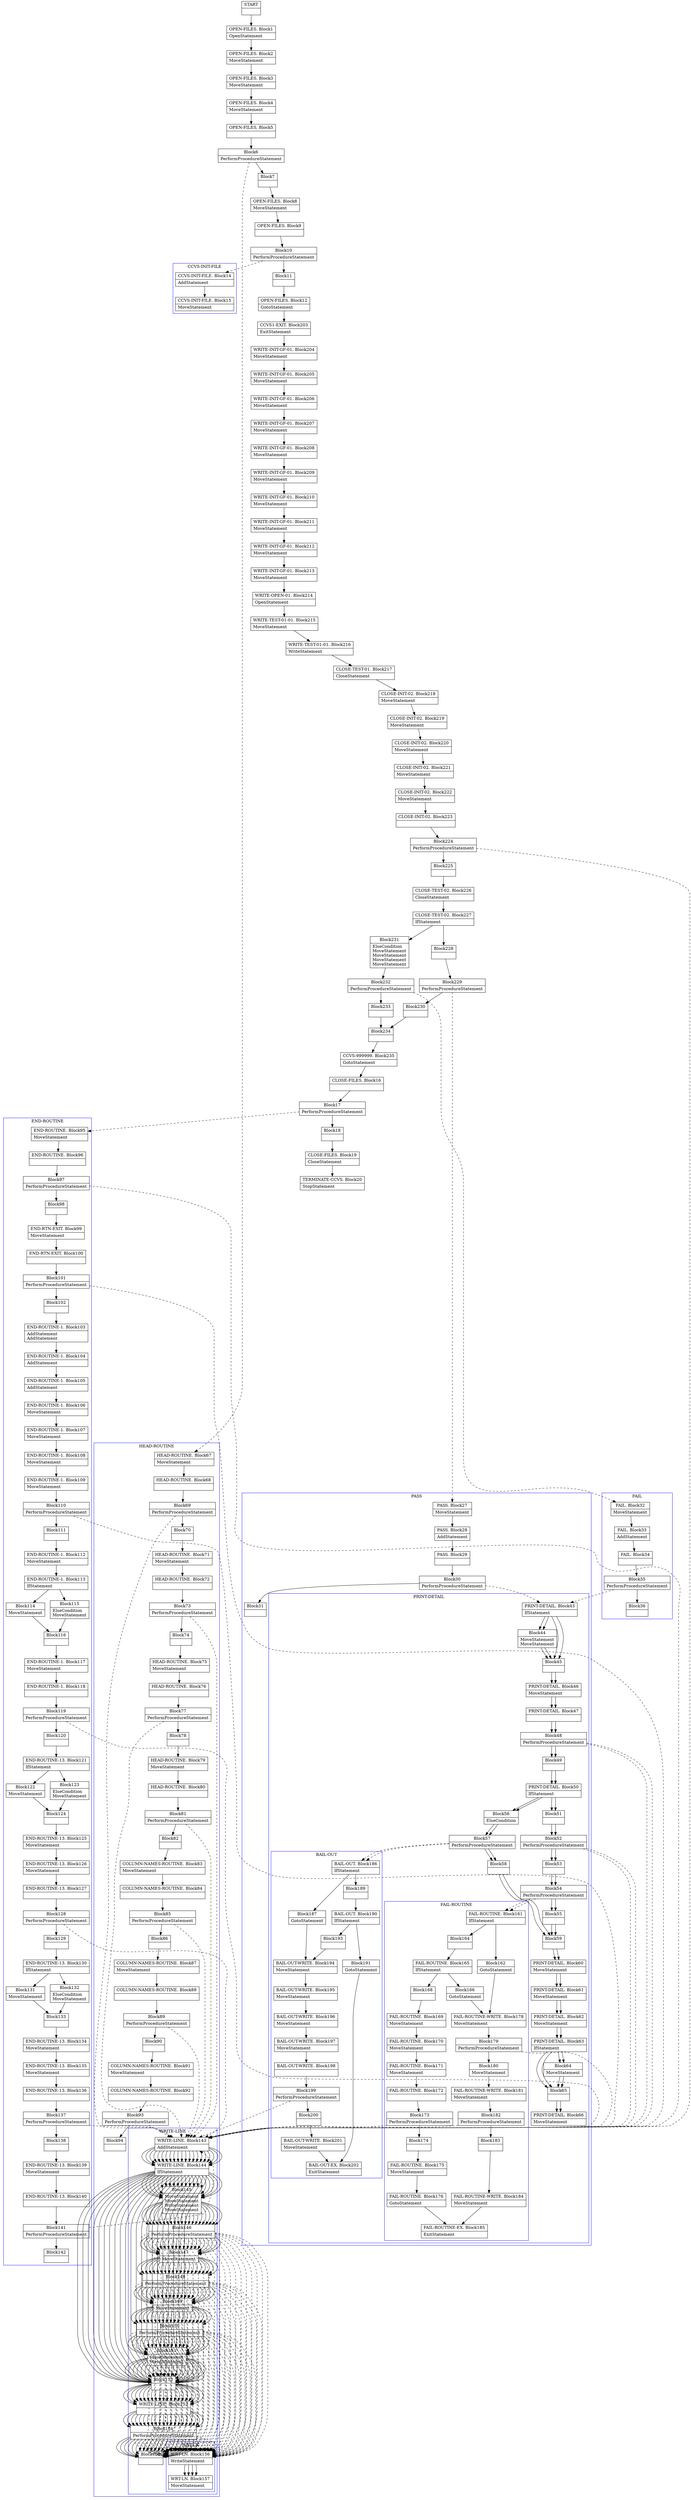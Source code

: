 digraph Cfg {
compound=true;
node [
shape = "record"
]

edge [
arrowtail = "empty"
]
Block0 [
label = "{START|}"
]
Block1 [
label = "{OPEN-FILES. Block1|OpenStatement\l}"
]
Block2 [
label = "{OPEN-FILES. Block2|MoveStatement\l}"
]
Block3 [
label = "{OPEN-FILES. Block3|MoveStatement\l}"
]
Block4 [
label = "{OPEN-FILES. Block4|MoveStatement\l}"
]
Block5 [
label = "{OPEN-FILES. Block5|}"
]
Block6 [
label = "{Block6|PerformProcedureStatement\l}"
]
subgraph cluster_1{
color = blue;
label = "HEAD-ROUTINE";
Block67 [
label = "{HEAD-ROUTINE. Block67|MoveStatement\l}"
]
Block68 [
label = "{HEAD-ROUTINE. Block68|}"
]
Block69 [
label = "{Block69|PerformProcedureStatement\l}"
]
subgraph cluster_12{
color = blue;
label = "WRITE-LINE";
Block143 [
label = "{WRITE-LINE. Block143|AddStatement\l}"
]
Block144 [
label = "{WRITE-LINE. Block144|IfStatement\l}"
]
Block145 [
label = "{Block145|MoveStatement\lMoveStatement\lWriteStatement\lMoveStatement\l}"
]
Block146 [
label = "{Block146|PerformProcedureStatement\l}"
]
subgraph cluster_26{
color = blue;
label = "WRT-LN";
Block156 [
label = "{WRT-LN. Block156|WriteStatement\l}"
]
Block157 [
label = "{WRT-LN. Block157|MoveStatement\l}"
]
Block156 -> Block157

}
Block146 -> Block156 [style=dashed]

Block147 [
label = "{Block147|MoveStatement\l}"
]
Block148 [
label = "{Block148|PerformProcedureStatement\l}"
]
subgraph cluster_27{
color = blue;
label = "WRT-LN";
Block156 [
label = "{WRT-LN. Block156|WriteStatement\l}"
]
Block157 [
label = "{WRT-LN. Block157|MoveStatement\l}"
]
Block156 -> Block157

}
Block148 -> Block156 [style=dashed]

Block149 [
label = "{Block149|MoveStatement\l}"
]
Block150 [
label = "{Block150|PerformProcedureStatement\l}"
]
subgraph cluster_28{
color = blue;
label = "WRT-LN";
Block156 [
label = "{WRT-LN. Block156|WriteStatement\l}"
]
Block157 [
label = "{WRT-LN. Block157|MoveStatement\l}"
]
Block156 -> Block157

}
Block150 -> Block156 [style=dashed]

Block151 [
label = "{Block151|MoveStatement\lMoveStatement\l}"
]
Block152 [
label = "{Block152|}"
]
Block153 [
label = "{WRITE-LINE. Block153|}"
]
Block154 [
label = "{Block154|PerformProcedureStatement\l}"
]
subgraph cluster_29{
color = blue;
label = "WRT-LN";
Block156 [
label = "{WRT-LN. Block156|WriteStatement\l}"
]
Block157 [
label = "{WRT-LN. Block157|MoveStatement\l}"
]
Block156 -> Block157

}
Block154 -> Block156 [style=dashed]

Block155 [
label = "{Block155|}"
]
Block143 -> Block144
Block144 -> Block145
Block144 -> Block152
Block145 -> Block146
Block146 -> Block147
Block147 -> Block148
Block148 -> Block149
Block149 -> Block150
Block150 -> Block151
Block151 -> Block152
Block152 -> Block153
Block153 -> Block154
Block154 -> Block155

}
Block69 -> Block143 [style=dashed]

Block70 [
label = "{Block70|}"
]
Block71 [
label = "{HEAD-ROUTINE. Block71|MoveStatement\l}"
]
Block72 [
label = "{HEAD-ROUTINE. Block72|}"
]
Block73 [
label = "{Block73|PerformProcedureStatement\l}"
]
subgraph cluster_13{
color = blue;
label = "WRITE-LINE";
Block143 [
label = "{WRITE-LINE. Block143|AddStatement\l}"
]
Block144 [
label = "{WRITE-LINE. Block144|IfStatement\l}"
]
Block145 [
label = "{Block145|MoveStatement\lMoveStatement\lWriteStatement\lMoveStatement\l}"
]
Block146 [
label = "{Block146|PerformProcedureStatement\l}"
]
Block146 -> Block156 [style=dashed]

Block147 [
label = "{Block147|MoveStatement\l}"
]
Block148 [
label = "{Block148|PerformProcedureStatement\l}"
]
Block148 -> Block156 [style=dashed]

Block149 [
label = "{Block149|MoveStatement\l}"
]
Block150 [
label = "{Block150|PerformProcedureStatement\l}"
]
Block150 -> Block156 [style=dashed]

Block151 [
label = "{Block151|MoveStatement\lMoveStatement\l}"
]
Block152 [
label = "{Block152|}"
]
Block153 [
label = "{WRITE-LINE. Block153|}"
]
Block154 [
label = "{Block154|PerformProcedureStatement\l}"
]
Block154 -> Block156 [style=dashed]

Block155 [
label = "{Block155|}"
]
Block143 -> Block144
Block144 -> Block145
Block144 -> Block152
Block145 -> Block146
Block146 -> Block147
Block147 -> Block148
Block148 -> Block149
Block149 -> Block150
Block150 -> Block151
Block151 -> Block152
Block152 -> Block153
Block153 -> Block154
Block154 -> Block155

}
Block73 -> Block143 [style=dashed]

Block74 [
label = "{Block74|}"
]
Block75 [
label = "{HEAD-ROUTINE. Block75|MoveStatement\l}"
]
Block76 [
label = "{HEAD-ROUTINE. Block76|}"
]
Block77 [
label = "{Block77|PerformProcedureStatement\l}"
]
subgraph cluster_14{
color = blue;
label = "WRITE-LINE";
Block143 [
label = "{WRITE-LINE. Block143|AddStatement\l}"
]
Block144 [
label = "{WRITE-LINE. Block144|IfStatement\l}"
]
Block145 [
label = "{Block145|MoveStatement\lMoveStatement\lWriteStatement\lMoveStatement\l}"
]
Block146 [
label = "{Block146|PerformProcedureStatement\l}"
]
Block146 -> Block156 [style=dashed]

Block147 [
label = "{Block147|MoveStatement\l}"
]
Block148 [
label = "{Block148|PerformProcedureStatement\l}"
]
Block148 -> Block156 [style=dashed]

Block149 [
label = "{Block149|MoveStatement\l}"
]
Block150 [
label = "{Block150|PerformProcedureStatement\l}"
]
Block150 -> Block156 [style=dashed]

Block151 [
label = "{Block151|MoveStatement\lMoveStatement\l}"
]
Block152 [
label = "{Block152|}"
]
Block153 [
label = "{WRITE-LINE. Block153|}"
]
Block154 [
label = "{Block154|PerformProcedureStatement\l}"
]
Block154 -> Block156 [style=dashed]

Block155 [
label = "{Block155|}"
]
Block143 -> Block144
Block144 -> Block145
Block144 -> Block152
Block145 -> Block146
Block146 -> Block147
Block147 -> Block148
Block148 -> Block149
Block149 -> Block150
Block150 -> Block151
Block151 -> Block152
Block152 -> Block153
Block153 -> Block154
Block154 -> Block155

}
Block77 -> Block143 [style=dashed]

Block78 [
label = "{Block78|}"
]
Block79 [
label = "{HEAD-ROUTINE. Block79|MoveStatement\l}"
]
Block80 [
label = "{HEAD-ROUTINE. Block80|}"
]
Block81 [
label = "{Block81|PerformProcedureStatement\l}"
]
subgraph cluster_15{
color = blue;
label = "WRITE-LINE";
Block143 [
label = "{WRITE-LINE. Block143|AddStatement\l}"
]
Block144 [
label = "{WRITE-LINE. Block144|IfStatement\l}"
]
Block145 [
label = "{Block145|MoveStatement\lMoveStatement\lWriteStatement\lMoveStatement\l}"
]
Block146 [
label = "{Block146|PerformProcedureStatement\l}"
]
Block146 -> Block156 [style=dashed]

Block147 [
label = "{Block147|MoveStatement\l}"
]
Block148 [
label = "{Block148|PerformProcedureStatement\l}"
]
Block148 -> Block156 [style=dashed]

Block149 [
label = "{Block149|MoveStatement\l}"
]
Block150 [
label = "{Block150|PerformProcedureStatement\l}"
]
Block150 -> Block156 [style=dashed]

Block151 [
label = "{Block151|MoveStatement\lMoveStatement\l}"
]
Block152 [
label = "{Block152|}"
]
Block153 [
label = "{WRITE-LINE. Block153|}"
]
Block154 [
label = "{Block154|PerformProcedureStatement\l}"
]
Block154 -> Block156 [style=dashed]

Block155 [
label = "{Block155|}"
]
Block143 -> Block144
Block144 -> Block145
Block144 -> Block152
Block145 -> Block146
Block146 -> Block147
Block147 -> Block148
Block148 -> Block149
Block149 -> Block150
Block150 -> Block151
Block151 -> Block152
Block152 -> Block153
Block153 -> Block154
Block154 -> Block155

}
Block81 -> Block143 [style=dashed]

Block82 [
label = "{Block82|}"
]
Block83 [
label = "{COLUMN-NAMES-ROUTINE. Block83|MoveStatement\l}"
]
Block84 [
label = "{COLUMN-NAMES-ROUTINE. Block84|}"
]
Block85 [
label = "{Block85|PerformProcedureStatement\l}"
]
subgraph cluster_16{
color = blue;
label = "WRITE-LINE";
Block143 [
label = "{WRITE-LINE. Block143|AddStatement\l}"
]
Block144 [
label = "{WRITE-LINE. Block144|IfStatement\l}"
]
Block145 [
label = "{Block145|MoveStatement\lMoveStatement\lWriteStatement\lMoveStatement\l}"
]
Block146 [
label = "{Block146|PerformProcedureStatement\l}"
]
Block146 -> Block156 [style=dashed]

Block147 [
label = "{Block147|MoveStatement\l}"
]
Block148 [
label = "{Block148|PerformProcedureStatement\l}"
]
Block148 -> Block156 [style=dashed]

Block149 [
label = "{Block149|MoveStatement\l}"
]
Block150 [
label = "{Block150|PerformProcedureStatement\l}"
]
Block150 -> Block156 [style=dashed]

Block151 [
label = "{Block151|MoveStatement\lMoveStatement\l}"
]
Block152 [
label = "{Block152|}"
]
Block153 [
label = "{WRITE-LINE. Block153|}"
]
Block154 [
label = "{Block154|PerformProcedureStatement\l}"
]
Block154 -> Block156 [style=dashed]

Block155 [
label = "{Block155|}"
]
Block143 -> Block144
Block144 -> Block145
Block144 -> Block152
Block145 -> Block146
Block146 -> Block147
Block147 -> Block148
Block148 -> Block149
Block149 -> Block150
Block150 -> Block151
Block151 -> Block152
Block152 -> Block153
Block153 -> Block154
Block154 -> Block155

}
Block85 -> Block143 [style=dashed]

Block86 [
label = "{Block86|}"
]
Block87 [
label = "{COLUMN-NAMES-ROUTINE. Block87|MoveStatement\l}"
]
Block88 [
label = "{COLUMN-NAMES-ROUTINE. Block88|}"
]
Block89 [
label = "{Block89|PerformProcedureStatement\l}"
]
subgraph cluster_17{
color = blue;
label = "WRITE-LINE";
Block143 [
label = "{WRITE-LINE. Block143|AddStatement\l}"
]
Block144 [
label = "{WRITE-LINE. Block144|IfStatement\l}"
]
Block145 [
label = "{Block145|MoveStatement\lMoveStatement\lWriteStatement\lMoveStatement\l}"
]
Block146 [
label = "{Block146|PerformProcedureStatement\l}"
]
Block146 -> Block156 [style=dashed]

Block147 [
label = "{Block147|MoveStatement\l}"
]
Block148 [
label = "{Block148|PerformProcedureStatement\l}"
]
Block148 -> Block156 [style=dashed]

Block149 [
label = "{Block149|MoveStatement\l}"
]
Block150 [
label = "{Block150|PerformProcedureStatement\l}"
]
Block150 -> Block156 [style=dashed]

Block151 [
label = "{Block151|MoveStatement\lMoveStatement\l}"
]
Block152 [
label = "{Block152|}"
]
Block153 [
label = "{WRITE-LINE. Block153|}"
]
Block154 [
label = "{Block154|PerformProcedureStatement\l}"
]
Block154 -> Block156 [style=dashed]

Block155 [
label = "{Block155|}"
]
Block143 -> Block144
Block144 -> Block145
Block144 -> Block152
Block145 -> Block146
Block146 -> Block147
Block147 -> Block148
Block148 -> Block149
Block149 -> Block150
Block150 -> Block151
Block151 -> Block152
Block152 -> Block153
Block153 -> Block154
Block154 -> Block155

}
Block89 -> Block143 [style=dashed]

Block90 [
label = "{Block90|}"
]
Block91 [
label = "{COLUMN-NAMES-ROUTINE. Block91|MoveStatement\l}"
]
Block92 [
label = "{COLUMN-NAMES-ROUTINE. Block92|}"
]
Block93 [
label = "{Block93|PerformProcedureStatement\l}"
]
subgraph cluster_18{
color = blue;
label = "WRITE-LINE";
Block143 [
label = "{WRITE-LINE. Block143|AddStatement\l}"
]
Block144 [
label = "{WRITE-LINE. Block144|IfStatement\l}"
]
Block145 [
label = "{Block145|MoveStatement\lMoveStatement\lWriteStatement\lMoveStatement\l}"
]
Block146 [
label = "{Block146|PerformProcedureStatement\l}"
]
Block146 -> Block156 [style=dashed]

Block147 [
label = "{Block147|MoveStatement\l}"
]
Block148 [
label = "{Block148|PerformProcedureStatement\l}"
]
Block148 -> Block156 [style=dashed]

Block149 [
label = "{Block149|MoveStatement\l}"
]
Block150 [
label = "{Block150|PerformProcedureStatement\l}"
]
Block150 -> Block156 [style=dashed]

Block151 [
label = "{Block151|MoveStatement\lMoveStatement\l}"
]
Block152 [
label = "{Block152|}"
]
Block153 [
label = "{WRITE-LINE. Block153|}"
]
Block154 [
label = "{Block154|PerformProcedureStatement\l}"
]
Block154 -> Block156 [style=dashed]

Block155 [
label = "{Block155|}"
]
Block143 -> Block144
Block144 -> Block145
Block144 -> Block152
Block145 -> Block146
Block146 -> Block147
Block147 -> Block148
Block148 -> Block149
Block149 -> Block150
Block150 -> Block151
Block151 -> Block152
Block152 -> Block153
Block153 -> Block154
Block154 -> Block155

}
Block93 -> Block143 [style=dashed]

Block94 [
label = "{Block94|}"
]
Block67 -> Block68
Block68 -> Block69
Block69 -> Block70
Block70 -> Block71
Block71 -> Block72
Block72 -> Block73
Block73 -> Block74
Block74 -> Block75
Block75 -> Block76
Block76 -> Block77
Block77 -> Block78
Block78 -> Block79
Block79 -> Block80
Block80 -> Block81
Block81 -> Block82
Block82 -> Block83
Block83 -> Block84
Block84 -> Block85
Block85 -> Block86
Block86 -> Block87
Block87 -> Block88
Block88 -> Block89
Block89 -> Block90
Block90 -> Block91
Block91 -> Block92
Block92 -> Block93
Block93 -> Block94

}
Block6 -> Block67 [style=dashed]

Block7 [
label = "{Block7|}"
]
Block8 [
label = "{OPEN-FILES. Block8|MoveStatement\l}"
]
Block9 [
label = "{OPEN-FILES. Block9|}"
]
Block10 [
label = "{Block10|PerformProcedureStatement\l}"
]
subgraph cluster_2{
color = blue;
label = "CCVS-INIT-FILE";
Block14 [
label = "{CCVS-INIT-FILE. Block14|AddStatement\l}"
]
Block15 [
label = "{CCVS-INIT-FILE. Block15|MoveStatement\l}"
]
Block14 -> Block15

}
Block10 -> Block14 [style=dashed]

Block11 [
label = "{Block11|}"
]
Block12 [
label = "{OPEN-FILES. Block12|GotoStatement\l}"
]
Block203 [
label = "{CCVS1-EXIT. Block203|ExitStatement\l}"
]
Block204 [
label = "{WRITE-INIT-GF-01. Block204|MoveStatement\l}"
]
Block205 [
label = "{WRITE-INIT-GF-01. Block205|MoveStatement\l}"
]
Block206 [
label = "{WRITE-INIT-GF-01. Block206|MoveStatement\l}"
]
Block207 [
label = "{WRITE-INIT-GF-01. Block207|MoveStatement\l}"
]
Block208 [
label = "{WRITE-INIT-GF-01. Block208|MoveStatement\l}"
]
Block209 [
label = "{WRITE-INIT-GF-01. Block209|MoveStatement\l}"
]
Block210 [
label = "{WRITE-INIT-GF-01. Block210|MoveStatement\l}"
]
Block211 [
label = "{WRITE-INIT-GF-01. Block211|MoveStatement\l}"
]
Block212 [
label = "{WRITE-INIT-GF-01. Block212|MoveStatement\l}"
]
Block213 [
label = "{WRITE-INIT-GF-01. Block213|MoveStatement\l}"
]
Block214 [
label = "{WRITE-OPEN-01. Block214|OpenStatement\l}"
]
Block215 [
label = "{WRITE-TEST-01-01. Block215|MoveStatement\l}"
]
Block216 [
label = "{WRITE-TEST-01-01. Block216|WriteStatement\l}"
]
Block217 [
label = "{CLOSE-TEST-01. Block217|CloseStatement\l}"
]
Block218 [
label = "{CLOSE-INIT-02. Block218|MoveStatement\l}"
]
Block219 [
label = "{CLOSE-INIT-02. Block219|MoveStatement\l}"
]
Block220 [
label = "{CLOSE-INIT-02. Block220|MoveStatement\l}"
]
Block221 [
label = "{CLOSE-INIT-02. Block221|MoveStatement\l}"
]
Block222 [
label = "{CLOSE-INIT-02. Block222|MoveStatement\l}"
]
Block223 [
label = "{CLOSE-INIT-02. Block223|}"
]
Block224 [
label = "{Block224|PerformProcedureStatement\l}"
]
subgraph cluster_35{
color = blue;
label = "WRITE-LINE";
Block143 [
label = "{WRITE-LINE. Block143|AddStatement\l}"
]
Block144 [
label = "{WRITE-LINE. Block144|IfStatement\l}"
]
Block145 [
label = "{Block145|MoveStatement\lMoveStatement\lWriteStatement\lMoveStatement\l}"
]
Block146 [
label = "{Block146|PerformProcedureStatement\l}"
]
Block146 -> Block156 [style=dashed]

Block147 [
label = "{Block147|MoveStatement\l}"
]
Block148 [
label = "{Block148|PerformProcedureStatement\l}"
]
Block148 -> Block156 [style=dashed]

Block149 [
label = "{Block149|MoveStatement\l}"
]
Block150 [
label = "{Block150|PerformProcedureStatement\l}"
]
Block150 -> Block156 [style=dashed]

Block151 [
label = "{Block151|MoveStatement\lMoveStatement\l}"
]
Block152 [
label = "{Block152|}"
]
Block153 [
label = "{WRITE-LINE. Block153|}"
]
Block154 [
label = "{Block154|PerformProcedureStatement\l}"
]
Block154 -> Block156 [style=dashed]

Block155 [
label = "{Block155|}"
]
Block143 -> Block144
Block144 -> Block145
Block144 -> Block152
Block145 -> Block146
Block146 -> Block147
Block147 -> Block148
Block148 -> Block149
Block149 -> Block150
Block150 -> Block151
Block151 -> Block152
Block152 -> Block153
Block153 -> Block154
Block154 -> Block155

}
Block224 -> Block143 [style=dashed]

Block225 [
label = "{Block225|}"
]
Block226 [
label = "{CLOSE-TEST-02. Block226|CloseStatement\l}"
]
Block227 [
label = "{CLOSE-TEST-02. Block227|IfStatement\l}"
]
Block228 [
label = "{Block228|}"
]
Block229 [
label = "{Block229|PerformProcedureStatement\l}"
]
subgraph cluster_36{
color = blue;
label = "PASS";
Block27 [
label = "{PASS. Block27|MoveStatement\l}"
]
Block28 [
label = "{PASS. Block28|AddStatement\l}"
]
Block29 [
label = "{PASS. Block29|}"
]
Block30 [
label = "{Block30|PerformProcedureStatement\l}"
]
subgraph cluster_5{
color = blue;
label = "PRINT-DETAIL";
Block43 [
label = "{PRINT-DETAIL. Block43|IfStatement\l}"
]
Block44 [
label = "{Block44|MoveStatement\lMoveStatement\l}"
]
Block45 [
label = "{Block45|}"
]
Block46 [
label = "{PRINT-DETAIL. Block46|MoveStatement\l}"
]
Block47 [
label = "{PRINT-DETAIL. Block47|}"
]
Block48 [
label = "{Block48|PerformProcedureStatement\l}"
]
subgraph cluster_8{
color = blue;
label = "WRITE-LINE";
Block143 [
label = "{WRITE-LINE. Block143|AddStatement\l}"
]
Block144 [
label = "{WRITE-LINE. Block144|IfStatement\l}"
]
Block145 [
label = "{Block145|MoveStatement\lMoveStatement\lWriteStatement\lMoveStatement\l}"
]
Block146 [
label = "{Block146|PerformProcedureStatement\l}"
]
Block146 -> Block156 [style=dashed]

Block147 [
label = "{Block147|MoveStatement\l}"
]
Block148 [
label = "{Block148|PerformProcedureStatement\l}"
]
Block148 -> Block156 [style=dashed]

Block149 [
label = "{Block149|MoveStatement\l}"
]
Block150 [
label = "{Block150|PerformProcedureStatement\l}"
]
Block150 -> Block156 [style=dashed]

Block151 [
label = "{Block151|MoveStatement\lMoveStatement\l}"
]
Block152 [
label = "{Block152|}"
]
Block153 [
label = "{WRITE-LINE. Block153|}"
]
Block154 [
label = "{Block154|PerformProcedureStatement\l}"
]
Block154 -> Block156 [style=dashed]

Block155 [
label = "{Block155|}"
]
Block143 -> Block144
Block144 -> Block145
Block144 -> Block152
Block145 -> Block146
Block146 -> Block147
Block147 -> Block148
Block148 -> Block149
Block149 -> Block150
Block150 -> Block151
Block151 -> Block152
Block152 -> Block153
Block153 -> Block154
Block154 -> Block155

}
Block48 -> Block143 [style=dashed]

Block49 [
label = "{Block49|}"
]
Block50 [
label = "{PRINT-DETAIL. Block50|IfStatement\l}"
]
Block51 [
label = "{Block51|}"
]
Block52 [
label = "{Block52|PerformProcedureStatement\l}"
]
subgraph cluster_9{
color = blue;
label = "WRITE-LINE";
Block143 [
label = "{WRITE-LINE. Block143|AddStatement\l}"
]
Block144 [
label = "{WRITE-LINE. Block144|IfStatement\l}"
]
Block145 [
label = "{Block145|MoveStatement\lMoveStatement\lWriteStatement\lMoveStatement\l}"
]
Block146 [
label = "{Block146|PerformProcedureStatement\l}"
]
Block146 -> Block156 [style=dashed]

Block147 [
label = "{Block147|MoveStatement\l}"
]
Block148 [
label = "{Block148|PerformProcedureStatement\l}"
]
Block148 -> Block156 [style=dashed]

Block149 [
label = "{Block149|MoveStatement\l}"
]
Block150 [
label = "{Block150|PerformProcedureStatement\l}"
]
Block150 -> Block156 [style=dashed]

Block151 [
label = "{Block151|MoveStatement\lMoveStatement\l}"
]
Block152 [
label = "{Block152|}"
]
Block153 [
label = "{WRITE-LINE. Block153|}"
]
Block154 [
label = "{Block154|PerformProcedureStatement\l}"
]
Block154 -> Block156 [style=dashed]

Block155 [
label = "{Block155|}"
]
Block143 -> Block144
Block144 -> Block145
Block144 -> Block152
Block145 -> Block146
Block146 -> Block147
Block147 -> Block148
Block148 -> Block149
Block149 -> Block150
Block150 -> Block151
Block151 -> Block152
Block152 -> Block153
Block153 -> Block154
Block154 -> Block155

}
Block52 -> Block143 [style=dashed]

Block53 [
label = "{Block53|}"
]
Block54 [
label = "{Block54|PerformProcedureStatement\l}"
]
subgraph cluster_10{
color = blue;
label = "FAIL-ROUTINE";
Block161 [
label = "{FAIL-ROUTINE. Block161|IfStatement\l}"
]
Block162 [
label = "{Block162|GotoStatement\l}"
]
Block178 [
label = "{FAIL-ROUTINE-WRITE. Block178|MoveStatement\l}"
]
Block179 [
label = "{Block179|PerformProcedureStatement\l}"
]
subgraph cluster_32{
color = blue;
label = "WRITE-LINE";
Block143 [
label = "{WRITE-LINE. Block143|AddStatement\l}"
]
Block144 [
label = "{WRITE-LINE. Block144|IfStatement\l}"
]
Block145 [
label = "{Block145|MoveStatement\lMoveStatement\lWriteStatement\lMoveStatement\l}"
]
Block146 [
label = "{Block146|PerformProcedureStatement\l}"
]
Block146 -> Block156 [style=dashed]

Block147 [
label = "{Block147|MoveStatement\l}"
]
Block148 [
label = "{Block148|PerformProcedureStatement\l}"
]
Block148 -> Block156 [style=dashed]

Block149 [
label = "{Block149|MoveStatement\l}"
]
Block150 [
label = "{Block150|PerformProcedureStatement\l}"
]
Block150 -> Block156 [style=dashed]

Block151 [
label = "{Block151|MoveStatement\lMoveStatement\l}"
]
Block152 [
label = "{Block152|}"
]
Block153 [
label = "{WRITE-LINE. Block153|}"
]
Block154 [
label = "{Block154|PerformProcedureStatement\l}"
]
Block154 -> Block156 [style=dashed]

Block155 [
label = "{Block155|}"
]
Block143 -> Block144
Block144 -> Block145
Block144 -> Block152
Block145 -> Block146
Block146 -> Block147
Block147 -> Block148
Block148 -> Block149
Block149 -> Block150
Block150 -> Block151
Block151 -> Block152
Block152 -> Block153
Block153 -> Block154
Block154 -> Block155

}
Block179 -> Block143 [style=dashed]

Block180 [
label = "{Block180|MoveStatement\l}"
]
Block181 [
label = "{FAIL-ROUTINE-WRITE. Block181|MoveStatement\l}"
]
Block182 [
label = "{Block182|PerformProcedureStatement\l}"
]
subgraph cluster_33{
color = blue;
label = "WRITE-LINE";
Block143 [
label = "{WRITE-LINE. Block143|AddStatement\l}"
]
Block144 [
label = "{WRITE-LINE. Block144|IfStatement\l}"
]
Block145 [
label = "{Block145|MoveStatement\lMoveStatement\lWriteStatement\lMoveStatement\l}"
]
Block146 [
label = "{Block146|PerformProcedureStatement\l}"
]
Block146 -> Block156 [style=dashed]

Block147 [
label = "{Block147|MoveStatement\l}"
]
Block148 [
label = "{Block148|PerformProcedureStatement\l}"
]
Block148 -> Block156 [style=dashed]

Block149 [
label = "{Block149|MoveStatement\l}"
]
Block150 [
label = "{Block150|PerformProcedureStatement\l}"
]
Block150 -> Block156 [style=dashed]

Block151 [
label = "{Block151|MoveStatement\lMoveStatement\l}"
]
Block152 [
label = "{Block152|}"
]
Block153 [
label = "{WRITE-LINE. Block153|}"
]
Block154 [
label = "{Block154|PerformProcedureStatement\l}"
]
Block154 -> Block156 [style=dashed]

Block155 [
label = "{Block155|}"
]
Block143 -> Block144
Block144 -> Block145
Block144 -> Block152
Block145 -> Block146
Block146 -> Block147
Block147 -> Block148
Block148 -> Block149
Block149 -> Block150
Block150 -> Block151
Block151 -> Block152
Block152 -> Block153
Block153 -> Block154
Block154 -> Block155

}
Block182 -> Block143 [style=dashed]

Block183 [
label = "{Block183|}"
]
Block184 [
label = "{FAIL-ROUTINE-WRITE. Block184|MoveStatement\l}"
]
Block185 [
label = "{FAIL-ROUTINE-EX. Block185|ExitStatement\l}"
]
Block164 [
label = "{Block164|}"
]
Block165 [
label = "{FAIL-ROUTINE. Block165|IfStatement\l}"
]
Block166 [
label = "{Block166|GotoStatement\l}"
]
Block168 [
label = "{Block168|}"
]
Block169 [
label = "{FAIL-ROUTINE. Block169|MoveStatement\l}"
]
Block170 [
label = "{FAIL-ROUTINE. Block170|MoveStatement\l}"
]
Block171 [
label = "{FAIL-ROUTINE. Block171|MoveStatement\l}"
]
Block172 [
label = "{FAIL-ROUTINE. Block172|}"
]
Block173 [
label = "{Block173|PerformProcedureStatement\l}"
]
subgraph cluster_31{
color = blue;
label = "WRITE-LINE";
Block143 [
label = "{WRITE-LINE. Block143|AddStatement\l}"
]
Block144 [
label = "{WRITE-LINE. Block144|IfStatement\l}"
]
Block145 [
label = "{Block145|MoveStatement\lMoveStatement\lWriteStatement\lMoveStatement\l}"
]
Block146 [
label = "{Block146|PerformProcedureStatement\l}"
]
Block146 -> Block156 [style=dashed]

Block147 [
label = "{Block147|MoveStatement\l}"
]
Block148 [
label = "{Block148|PerformProcedureStatement\l}"
]
Block148 -> Block156 [style=dashed]

Block149 [
label = "{Block149|MoveStatement\l}"
]
Block150 [
label = "{Block150|PerformProcedureStatement\l}"
]
Block150 -> Block156 [style=dashed]

Block151 [
label = "{Block151|MoveStatement\lMoveStatement\l}"
]
Block152 [
label = "{Block152|}"
]
Block153 [
label = "{WRITE-LINE. Block153|}"
]
Block154 [
label = "{Block154|PerformProcedureStatement\l}"
]
Block154 -> Block156 [style=dashed]

Block155 [
label = "{Block155|}"
]
Block143 -> Block144
Block144 -> Block145
Block144 -> Block152
Block145 -> Block146
Block146 -> Block147
Block147 -> Block148
Block148 -> Block149
Block149 -> Block150
Block150 -> Block151
Block151 -> Block152
Block152 -> Block153
Block153 -> Block154
Block154 -> Block155

}
Block173 -> Block143 [style=dashed]

Block174 [
label = "{Block174|}"
]
Block175 [
label = "{FAIL-ROUTINE. Block175|MoveStatement\l}"
]
Block176 [
label = "{FAIL-ROUTINE. Block176|GotoStatement\l}"
]
Block161 -> Block162
Block161 -> Block164
Block162 -> Block178
Block178 -> Block179
Block179 -> Block180
Block180 -> Block181
Block181 -> Block182
Block182 -> Block183
Block183 -> Block184
Block184 -> Block185
Block164 -> Block165
Block165 -> Block166
Block165 -> Block168
Block166 -> Block178
Block168 -> Block169
Block169 -> Block170
Block170 -> Block171
Block171 -> Block172
Block172 -> Block173
Block173 -> Block174
Block174 -> Block175
Block175 -> Block176
Block176 -> Block185

}
Block54 -> Block161 [style=dashed]

Block55 [
label = "{Block55|}"
]
Block59 [
label = "{Block59|}"
]
Block60 [
label = "{PRINT-DETAIL. Block60|MoveStatement\l}"
]
Block61 [
label = "{PRINT-DETAIL. Block61|MoveStatement\l}"
]
Block62 [
label = "{PRINT-DETAIL. Block62|MoveStatement\l}"
]
Block63 [
label = "{PRINT-DETAIL. Block63|IfStatement\l}"
]
Block64 [
label = "{Block64|MoveStatement\l}"
]
Block65 [
label = "{Block65|}"
]
Block66 [
label = "{PRINT-DETAIL. Block66|MoveStatement\l}"
]
Block56 [
label = "{Block56|ElseCondition\l}"
]
Block57 [
label = "{Block57|PerformProcedureStatement\l}"
]
subgraph cluster_11{
color = blue;
label = "BAIL-OUT";
Block186 [
label = "{BAIL-OUT. Block186|IfStatement\l}"
]
Block187 [
label = "{Block187|GotoStatement\l}"
]
Block194 [
label = "{BAIL-OUT-WRITE. Block194|MoveStatement\l}"
]
Block195 [
label = "{BAIL-OUT-WRITE. Block195|MoveStatement\l}"
]
Block196 [
label = "{BAIL-OUT-WRITE. Block196|MoveStatement\l}"
]
Block197 [
label = "{BAIL-OUT-WRITE. Block197|MoveStatement\l}"
]
Block198 [
label = "{BAIL-OUT-WRITE. Block198|}"
]
Block199 [
label = "{Block199|PerformProcedureStatement\l}"
]
subgraph cluster_34{
color = blue;
label = "WRITE-LINE";
Block143 [
label = "{WRITE-LINE. Block143|AddStatement\l}"
]
Block144 [
label = "{WRITE-LINE. Block144|IfStatement\l}"
]
Block145 [
label = "{Block145|MoveStatement\lMoveStatement\lWriteStatement\lMoveStatement\l}"
]
Block146 [
label = "{Block146|PerformProcedureStatement\l}"
]
Block146 -> Block156 [style=dashed]

Block147 [
label = "{Block147|MoveStatement\l}"
]
Block148 [
label = "{Block148|PerformProcedureStatement\l}"
]
Block148 -> Block156 [style=dashed]

Block149 [
label = "{Block149|MoveStatement\l}"
]
Block150 [
label = "{Block150|PerformProcedureStatement\l}"
]
Block150 -> Block156 [style=dashed]

Block151 [
label = "{Block151|MoveStatement\lMoveStatement\l}"
]
Block152 [
label = "{Block152|}"
]
Block153 [
label = "{WRITE-LINE. Block153|}"
]
Block154 [
label = "{Block154|PerformProcedureStatement\l}"
]
Block154 -> Block156 [style=dashed]

Block155 [
label = "{Block155|}"
]
Block143 -> Block144
Block144 -> Block145
Block144 -> Block152
Block145 -> Block146
Block146 -> Block147
Block147 -> Block148
Block148 -> Block149
Block149 -> Block150
Block150 -> Block151
Block151 -> Block152
Block152 -> Block153
Block153 -> Block154
Block154 -> Block155

}
Block199 -> Block143 [style=dashed]

Block200 [
label = "{Block200|}"
]
Block201 [
label = "{BAIL-OUT-WRITE. Block201|MoveStatement\l}"
]
Block202 [
label = "{BAIL-OUT-EX. Block202|ExitStatement\l}"
]
Block189 [
label = "{Block189|}"
]
Block190 [
label = "{BAIL-OUT. Block190|IfStatement\l}"
]
Block191 [
label = "{Block191|GotoStatement\l}"
]
Block193 [
label = "{Block193|}"
]
Block186 -> Block187
Block186 -> Block189
Block187 -> Block194
Block194 -> Block195
Block195 -> Block196
Block196 -> Block197
Block197 -> Block198
Block198 -> Block199
Block199 -> Block200
Block200 -> Block201
Block201 -> Block202
Block189 -> Block190
Block190 -> Block191
Block190 -> Block193
Block191 -> Block202
Block193 -> Block194

}
Block57 -> Block186 [style=dashed]

Block58 [
label = "{Block58|}"
]
Block43 -> Block44
Block43 -> Block45
Block44 -> Block45
Block45 -> Block46
Block46 -> Block47
Block47 -> Block48
Block48 -> Block49
Block49 -> Block50
Block50 -> Block51
Block50 -> Block56
Block51 -> Block52
Block52 -> Block53
Block53 -> Block54
Block54 -> Block55
Block55 -> Block59
Block59 -> Block60
Block60 -> Block61
Block61 -> Block62
Block62 -> Block63
Block63 -> Block64
Block63 -> Block65
Block64 -> Block65
Block65 -> Block66
Block56 -> Block57
Block57 -> Block58
Block58 -> Block59

}
Block30 -> Block43 [style=dashed]

Block31 [
label = "{Block31|}"
]
Block27 -> Block28
Block28 -> Block29
Block29 -> Block30
Block30 -> Block31

}
Block229 -> Block27 [style=dashed]

Block230 [
label = "{Block230|}"
]
Block234 [
label = "{Block234|}"
]
Block235 [
label = "{CCVS-999999. Block235|GotoStatement\l}"
]
Block16 [
label = "{CLOSE-FILES. Block16|}"
]
Block17 [
label = "{Block17|PerformProcedureStatement\l}"
]
subgraph cluster_3{
color = blue;
label = "END-ROUTINE";
Block95 [
label = "{END-ROUTINE. Block95|MoveStatement\l}"
]
Block96 [
label = "{END-ROUTINE. Block96|}"
]
Block97 [
label = "{Block97|PerformProcedureStatement\l}"
]
subgraph cluster_19{
color = blue;
label = "WRITE-LINE";
Block143 [
label = "{WRITE-LINE. Block143|AddStatement\l}"
]
Block144 [
label = "{WRITE-LINE. Block144|IfStatement\l}"
]
Block145 [
label = "{Block145|MoveStatement\lMoveStatement\lWriteStatement\lMoveStatement\l}"
]
Block146 [
label = "{Block146|PerformProcedureStatement\l}"
]
Block146 -> Block156 [style=dashed]

Block147 [
label = "{Block147|MoveStatement\l}"
]
Block148 [
label = "{Block148|PerformProcedureStatement\l}"
]
Block148 -> Block156 [style=dashed]

Block149 [
label = "{Block149|MoveStatement\l}"
]
Block150 [
label = "{Block150|PerformProcedureStatement\l}"
]
Block150 -> Block156 [style=dashed]

Block151 [
label = "{Block151|MoveStatement\lMoveStatement\l}"
]
Block152 [
label = "{Block152|}"
]
Block153 [
label = "{WRITE-LINE. Block153|}"
]
Block154 [
label = "{Block154|PerformProcedureStatement\l}"
]
Block154 -> Block156 [style=dashed]

Block155 [
label = "{Block155|}"
]
Block143 -> Block144
Block144 -> Block145
Block144 -> Block152
Block145 -> Block146
Block146 -> Block147
Block147 -> Block148
Block148 -> Block149
Block149 -> Block150
Block150 -> Block151
Block151 -> Block152
Block152 -> Block153
Block153 -> Block154
Block154 -> Block155

}
Block97 -> Block143 [style=dashed]

Block98 [
label = "{Block98|}"
]
Block99 [
label = "{END-RTN-EXIT. Block99|MoveStatement\l}"
]
Block100 [
label = "{END-RTN-EXIT. Block100|}"
]
Block101 [
label = "{Block101|PerformProcedureStatement\l}"
]
subgraph cluster_20{
color = blue;
label = "WRITE-LINE";
Block143 [
label = "{WRITE-LINE. Block143|AddStatement\l}"
]
Block144 [
label = "{WRITE-LINE. Block144|IfStatement\l}"
]
Block145 [
label = "{Block145|MoveStatement\lMoveStatement\lWriteStatement\lMoveStatement\l}"
]
Block146 [
label = "{Block146|PerformProcedureStatement\l}"
]
Block146 -> Block156 [style=dashed]

Block147 [
label = "{Block147|MoveStatement\l}"
]
Block148 [
label = "{Block148|PerformProcedureStatement\l}"
]
Block148 -> Block156 [style=dashed]

Block149 [
label = "{Block149|MoveStatement\l}"
]
Block150 [
label = "{Block150|PerformProcedureStatement\l}"
]
Block150 -> Block156 [style=dashed]

Block151 [
label = "{Block151|MoveStatement\lMoveStatement\l}"
]
Block152 [
label = "{Block152|}"
]
Block153 [
label = "{WRITE-LINE. Block153|}"
]
Block154 [
label = "{Block154|PerformProcedureStatement\l}"
]
Block154 -> Block156 [style=dashed]

Block155 [
label = "{Block155|}"
]
Block143 -> Block144
Block144 -> Block145
Block144 -> Block152
Block145 -> Block146
Block146 -> Block147
Block147 -> Block148
Block148 -> Block149
Block149 -> Block150
Block150 -> Block151
Block151 -> Block152
Block152 -> Block153
Block153 -> Block154
Block154 -> Block155

}
Block101 -> Block143 [style=dashed]

Block102 [
label = "{Block102|}"
]
Block103 [
label = "{END-ROUTINE-1. Block103|AddStatement\lAddStatement\l}"
]
Block104 [
label = "{END-ROUTINE-1. Block104|AddStatement\l}"
]
Block105 [
label = "{END-ROUTINE-1. Block105|AddStatement\l}"
]
Block106 [
label = "{END-ROUTINE-1. Block106|MoveStatement\l}"
]
Block107 [
label = "{END-ROUTINE-1. Block107|MoveStatement\l}"
]
Block108 [
label = "{END-ROUTINE-1. Block108|MoveStatement\l}"
]
Block109 [
label = "{END-ROUTINE-1. Block109|MoveStatement\l}"
]
Block110 [
label = "{Block110|PerformProcedureStatement\l}"
]
subgraph cluster_21{
color = blue;
label = "WRITE-LINE";
Block143 [
label = "{WRITE-LINE. Block143|AddStatement\l}"
]
Block144 [
label = "{WRITE-LINE. Block144|IfStatement\l}"
]
Block145 [
label = "{Block145|MoveStatement\lMoveStatement\lWriteStatement\lMoveStatement\l}"
]
Block146 [
label = "{Block146|PerformProcedureStatement\l}"
]
Block146 -> Block156 [style=dashed]

Block147 [
label = "{Block147|MoveStatement\l}"
]
Block148 [
label = "{Block148|PerformProcedureStatement\l}"
]
Block148 -> Block156 [style=dashed]

Block149 [
label = "{Block149|MoveStatement\l}"
]
Block150 [
label = "{Block150|PerformProcedureStatement\l}"
]
Block150 -> Block156 [style=dashed]

Block151 [
label = "{Block151|MoveStatement\lMoveStatement\l}"
]
Block152 [
label = "{Block152|}"
]
Block153 [
label = "{WRITE-LINE. Block153|}"
]
Block154 [
label = "{Block154|PerformProcedureStatement\l}"
]
Block154 -> Block156 [style=dashed]

Block155 [
label = "{Block155|}"
]
Block143 -> Block144
Block144 -> Block145
Block144 -> Block152
Block145 -> Block146
Block146 -> Block147
Block147 -> Block148
Block148 -> Block149
Block149 -> Block150
Block150 -> Block151
Block151 -> Block152
Block152 -> Block153
Block153 -> Block154
Block154 -> Block155

}
Block110 -> Block143 [style=dashed]

Block111 [
label = "{Block111|}"
]
Block112 [
label = "{END-ROUTINE-1. Block112|MoveStatement\l}"
]
Block113 [
label = "{END-ROUTINE-1. Block113|IfStatement\l}"
]
Block114 [
label = "{Block114|MoveStatement\l}"
]
Block116 [
label = "{Block116|}"
]
Block117 [
label = "{END-ROUTINE-1. Block117|MoveStatement\l}"
]
Block118 [
label = "{END-ROUTINE-1. Block118|}"
]
Block119 [
label = "{Block119|PerformProcedureStatement\l}"
]
subgraph cluster_22{
color = blue;
label = "WRITE-LINE";
Block143 [
label = "{WRITE-LINE. Block143|AddStatement\l}"
]
Block144 [
label = "{WRITE-LINE. Block144|IfStatement\l}"
]
Block145 [
label = "{Block145|MoveStatement\lMoveStatement\lWriteStatement\lMoveStatement\l}"
]
Block146 [
label = "{Block146|PerformProcedureStatement\l}"
]
Block146 -> Block156 [style=dashed]

Block147 [
label = "{Block147|MoveStatement\l}"
]
Block148 [
label = "{Block148|PerformProcedureStatement\l}"
]
Block148 -> Block156 [style=dashed]

Block149 [
label = "{Block149|MoveStatement\l}"
]
Block150 [
label = "{Block150|PerformProcedureStatement\l}"
]
Block150 -> Block156 [style=dashed]

Block151 [
label = "{Block151|MoveStatement\lMoveStatement\l}"
]
Block152 [
label = "{Block152|}"
]
Block153 [
label = "{WRITE-LINE. Block153|}"
]
Block154 [
label = "{Block154|PerformProcedureStatement\l}"
]
Block154 -> Block156 [style=dashed]

Block155 [
label = "{Block155|}"
]
Block143 -> Block144
Block144 -> Block145
Block144 -> Block152
Block145 -> Block146
Block146 -> Block147
Block147 -> Block148
Block148 -> Block149
Block149 -> Block150
Block150 -> Block151
Block151 -> Block152
Block152 -> Block153
Block153 -> Block154
Block154 -> Block155

}
Block119 -> Block143 [style=dashed]

Block120 [
label = "{Block120|}"
]
Block121 [
label = "{END-ROUTINE-13. Block121|IfStatement\l}"
]
Block122 [
label = "{Block122|MoveStatement\l}"
]
Block124 [
label = "{Block124|}"
]
Block125 [
label = "{END-ROUTINE-13. Block125|MoveStatement\l}"
]
Block126 [
label = "{END-ROUTINE-13. Block126|MoveStatement\l}"
]
Block127 [
label = "{END-ROUTINE-13. Block127|}"
]
Block128 [
label = "{Block128|PerformProcedureStatement\l}"
]
subgraph cluster_23{
color = blue;
label = "WRITE-LINE";
Block143 [
label = "{WRITE-LINE. Block143|AddStatement\l}"
]
Block144 [
label = "{WRITE-LINE. Block144|IfStatement\l}"
]
Block145 [
label = "{Block145|MoveStatement\lMoveStatement\lWriteStatement\lMoveStatement\l}"
]
Block146 [
label = "{Block146|PerformProcedureStatement\l}"
]
Block146 -> Block156 [style=dashed]

Block147 [
label = "{Block147|MoveStatement\l}"
]
Block148 [
label = "{Block148|PerformProcedureStatement\l}"
]
Block148 -> Block156 [style=dashed]

Block149 [
label = "{Block149|MoveStatement\l}"
]
Block150 [
label = "{Block150|PerformProcedureStatement\l}"
]
Block150 -> Block156 [style=dashed]

Block151 [
label = "{Block151|MoveStatement\lMoveStatement\l}"
]
Block152 [
label = "{Block152|}"
]
Block153 [
label = "{WRITE-LINE. Block153|}"
]
Block154 [
label = "{Block154|PerformProcedureStatement\l}"
]
Block154 -> Block156 [style=dashed]

Block155 [
label = "{Block155|}"
]
Block143 -> Block144
Block144 -> Block145
Block144 -> Block152
Block145 -> Block146
Block146 -> Block147
Block147 -> Block148
Block148 -> Block149
Block149 -> Block150
Block150 -> Block151
Block151 -> Block152
Block152 -> Block153
Block153 -> Block154
Block154 -> Block155

}
Block128 -> Block143 [style=dashed]

Block129 [
label = "{Block129|}"
]
Block130 [
label = "{END-ROUTINE-13. Block130|IfStatement\l}"
]
Block131 [
label = "{Block131|MoveStatement\l}"
]
Block133 [
label = "{Block133|}"
]
Block134 [
label = "{END-ROUTINE-13. Block134|MoveStatement\l}"
]
Block135 [
label = "{END-ROUTINE-13. Block135|MoveStatement\l}"
]
Block136 [
label = "{END-ROUTINE-13. Block136|}"
]
Block137 [
label = "{Block137|PerformProcedureStatement\l}"
]
subgraph cluster_24{
color = blue;
label = "WRITE-LINE";
Block143 [
label = "{WRITE-LINE. Block143|AddStatement\l}"
]
Block144 [
label = "{WRITE-LINE. Block144|IfStatement\l}"
]
Block145 [
label = "{Block145|MoveStatement\lMoveStatement\lWriteStatement\lMoveStatement\l}"
]
Block146 [
label = "{Block146|PerformProcedureStatement\l}"
]
Block146 -> Block156 [style=dashed]

Block147 [
label = "{Block147|MoveStatement\l}"
]
Block148 [
label = "{Block148|PerformProcedureStatement\l}"
]
Block148 -> Block156 [style=dashed]

Block149 [
label = "{Block149|MoveStatement\l}"
]
Block150 [
label = "{Block150|PerformProcedureStatement\l}"
]
Block150 -> Block156 [style=dashed]

Block151 [
label = "{Block151|MoveStatement\lMoveStatement\l}"
]
Block152 [
label = "{Block152|}"
]
Block153 [
label = "{WRITE-LINE. Block153|}"
]
Block154 [
label = "{Block154|PerformProcedureStatement\l}"
]
Block154 -> Block156 [style=dashed]

Block155 [
label = "{Block155|}"
]
Block143 -> Block144
Block144 -> Block145
Block144 -> Block152
Block145 -> Block146
Block146 -> Block147
Block147 -> Block148
Block148 -> Block149
Block149 -> Block150
Block150 -> Block151
Block151 -> Block152
Block152 -> Block153
Block153 -> Block154
Block154 -> Block155

}
Block137 -> Block143 [style=dashed]

Block138 [
label = "{Block138|}"
]
Block139 [
label = "{END-ROUTINE-13. Block139|MoveStatement\l}"
]
Block140 [
label = "{END-ROUTINE-13. Block140|}"
]
Block141 [
label = "{Block141|PerformProcedureStatement\l}"
]
subgraph cluster_25{
color = blue;
label = "WRITE-LINE";
Block143 [
label = "{WRITE-LINE. Block143|AddStatement\l}"
]
Block144 [
label = "{WRITE-LINE. Block144|IfStatement\l}"
]
Block145 [
label = "{Block145|MoveStatement\lMoveStatement\lWriteStatement\lMoveStatement\l}"
]
Block146 [
label = "{Block146|PerformProcedureStatement\l}"
]
Block146 -> Block156 [style=dashed]

Block147 [
label = "{Block147|MoveStatement\l}"
]
Block148 [
label = "{Block148|PerformProcedureStatement\l}"
]
Block148 -> Block156 [style=dashed]

Block149 [
label = "{Block149|MoveStatement\l}"
]
Block150 [
label = "{Block150|PerformProcedureStatement\l}"
]
Block150 -> Block156 [style=dashed]

Block151 [
label = "{Block151|MoveStatement\lMoveStatement\l}"
]
Block152 [
label = "{Block152|}"
]
Block153 [
label = "{WRITE-LINE. Block153|}"
]
Block154 [
label = "{Block154|PerformProcedureStatement\l}"
]
Block154 -> Block156 [style=dashed]

Block155 [
label = "{Block155|}"
]
Block143 -> Block144
Block144 -> Block145
Block144 -> Block152
Block145 -> Block146
Block146 -> Block147
Block147 -> Block148
Block148 -> Block149
Block149 -> Block150
Block150 -> Block151
Block151 -> Block152
Block152 -> Block153
Block153 -> Block154
Block154 -> Block155

}
Block141 -> Block143 [style=dashed]

Block142 [
label = "{Block142|}"
]
Block132 [
label = "{Block132|ElseCondition\lMoveStatement\l}"
]
Block123 [
label = "{Block123|ElseCondition\lMoveStatement\l}"
]
Block115 [
label = "{Block115|ElseCondition\lMoveStatement\l}"
]
Block95 -> Block96
Block96 -> Block97
Block97 -> Block98
Block98 -> Block99
Block99 -> Block100
Block100 -> Block101
Block101 -> Block102
Block102 -> Block103
Block103 -> Block104
Block104 -> Block105
Block105 -> Block106
Block106 -> Block107
Block107 -> Block108
Block108 -> Block109
Block109 -> Block110
Block110 -> Block111
Block111 -> Block112
Block112 -> Block113
Block113 -> Block114
Block113 -> Block115
Block114 -> Block116
Block116 -> Block117
Block117 -> Block118
Block118 -> Block119
Block119 -> Block120
Block120 -> Block121
Block121 -> Block122
Block121 -> Block123
Block122 -> Block124
Block124 -> Block125
Block125 -> Block126
Block126 -> Block127
Block127 -> Block128
Block128 -> Block129
Block129 -> Block130
Block130 -> Block131
Block130 -> Block132
Block131 -> Block133
Block133 -> Block134
Block134 -> Block135
Block135 -> Block136
Block136 -> Block137
Block137 -> Block138
Block138 -> Block139
Block139 -> Block140
Block140 -> Block141
Block141 -> Block142
Block132 -> Block133
Block123 -> Block124
Block115 -> Block116

}
Block17 -> Block95 [style=dashed]

Block18 [
label = "{Block18|}"
]
Block19 [
label = "{CLOSE-FILES. Block19|CloseStatement\l}"
]
Block20 [
label = "{TERMINATE-CCVS. Block20|StopStatement\l}"
]
Block231 [
label = "{Block231|ElseCondition\lMoveStatement\lMoveStatement\lMoveStatement\lMoveStatement\l}"
]
Block232 [
label = "{Block232|PerformProcedureStatement\l}"
]
subgraph cluster_37{
color = blue;
label = "FAIL";
Block32 [
label = "{FAIL. Block32|MoveStatement\l}"
]
Block33 [
label = "{FAIL. Block33|AddStatement\l}"
]
Block34 [
label = "{FAIL. Block34|}"
]
Block35 [
label = "{Block35|PerformProcedureStatement\l}"
]
subgraph cluster_6{
color = blue;
label = "PRINT-DETAIL";
Block43 [
label = "{PRINT-DETAIL. Block43|IfStatement\l}"
]
Block44 [
label = "{Block44|MoveStatement\lMoveStatement\l}"
]
Block45 [
label = "{Block45|}"
]
Block46 [
label = "{PRINT-DETAIL. Block46|MoveStatement\l}"
]
Block47 [
label = "{PRINT-DETAIL. Block47|}"
]
Block48 [
label = "{Block48|PerformProcedureStatement\l}"
]
Block48 -> Block143 [style=dashed]

Block49 [
label = "{Block49|}"
]
Block50 [
label = "{PRINT-DETAIL. Block50|IfStatement\l}"
]
Block51 [
label = "{Block51|}"
]
Block52 [
label = "{Block52|PerformProcedureStatement\l}"
]
Block52 -> Block143 [style=dashed]

Block53 [
label = "{Block53|}"
]
Block54 [
label = "{Block54|PerformProcedureStatement\l}"
]
Block54 -> Block161 [style=dashed]

Block55 [
label = "{Block55|}"
]
Block59 [
label = "{Block59|}"
]
Block60 [
label = "{PRINT-DETAIL. Block60|MoveStatement\l}"
]
Block61 [
label = "{PRINT-DETAIL. Block61|MoveStatement\l}"
]
Block62 [
label = "{PRINT-DETAIL. Block62|MoveStatement\l}"
]
Block63 [
label = "{PRINT-DETAIL. Block63|IfStatement\l}"
]
Block64 [
label = "{Block64|MoveStatement\l}"
]
Block65 [
label = "{Block65|}"
]
Block66 [
label = "{PRINT-DETAIL. Block66|MoveStatement\l}"
]
Block56 [
label = "{Block56|ElseCondition\l}"
]
Block57 [
label = "{Block57|PerformProcedureStatement\l}"
]
Block57 -> Block186 [style=dashed]

Block58 [
label = "{Block58|}"
]
Block43 -> Block44
Block43 -> Block45
Block44 -> Block45
Block45 -> Block46
Block46 -> Block47
Block47 -> Block48
Block48 -> Block49
Block49 -> Block50
Block50 -> Block51
Block50 -> Block56
Block51 -> Block52
Block52 -> Block53
Block53 -> Block54
Block54 -> Block55
Block55 -> Block59
Block59 -> Block60
Block60 -> Block61
Block61 -> Block62
Block62 -> Block63
Block63 -> Block64
Block63 -> Block65
Block64 -> Block65
Block65 -> Block66
Block56 -> Block57
Block57 -> Block58
Block58 -> Block59

}
Block35 -> Block43 [style=dashed]

Block36 [
label = "{Block36|}"
]
Block32 -> Block33
Block33 -> Block34
Block34 -> Block35
Block35 -> Block36

}
Block232 -> Block32 [style=dashed]

Block233 [
label = "{Block233|}"
]
Block0 -> Block1
Block1 -> Block2
Block2 -> Block3
Block3 -> Block4
Block4 -> Block5
Block5 -> Block6
Block6 -> Block7
Block7 -> Block8
Block8 -> Block9
Block9 -> Block10
Block10 -> Block11
Block11 -> Block12
Block12 -> Block203
Block203 -> Block204
Block204 -> Block205
Block205 -> Block206
Block206 -> Block207
Block207 -> Block208
Block208 -> Block209
Block209 -> Block210
Block210 -> Block211
Block211 -> Block212
Block212 -> Block213
Block213 -> Block214
Block214 -> Block215
Block215 -> Block216
Block216 -> Block217
Block217 -> Block218
Block218 -> Block219
Block219 -> Block220
Block220 -> Block221
Block221 -> Block222
Block222 -> Block223
Block223 -> Block224
Block224 -> Block225
Block225 -> Block226
Block226 -> Block227
Block227 -> Block228
Block227 -> Block231
Block228 -> Block229
Block229 -> Block230
Block230 -> Block234
Block234 -> Block235
Block235 -> Block16
Block16 -> Block17
Block17 -> Block18
Block18 -> Block19
Block19 -> Block20
Block231 -> Block232
Block232 -> Block233
Block233 -> Block234

}
